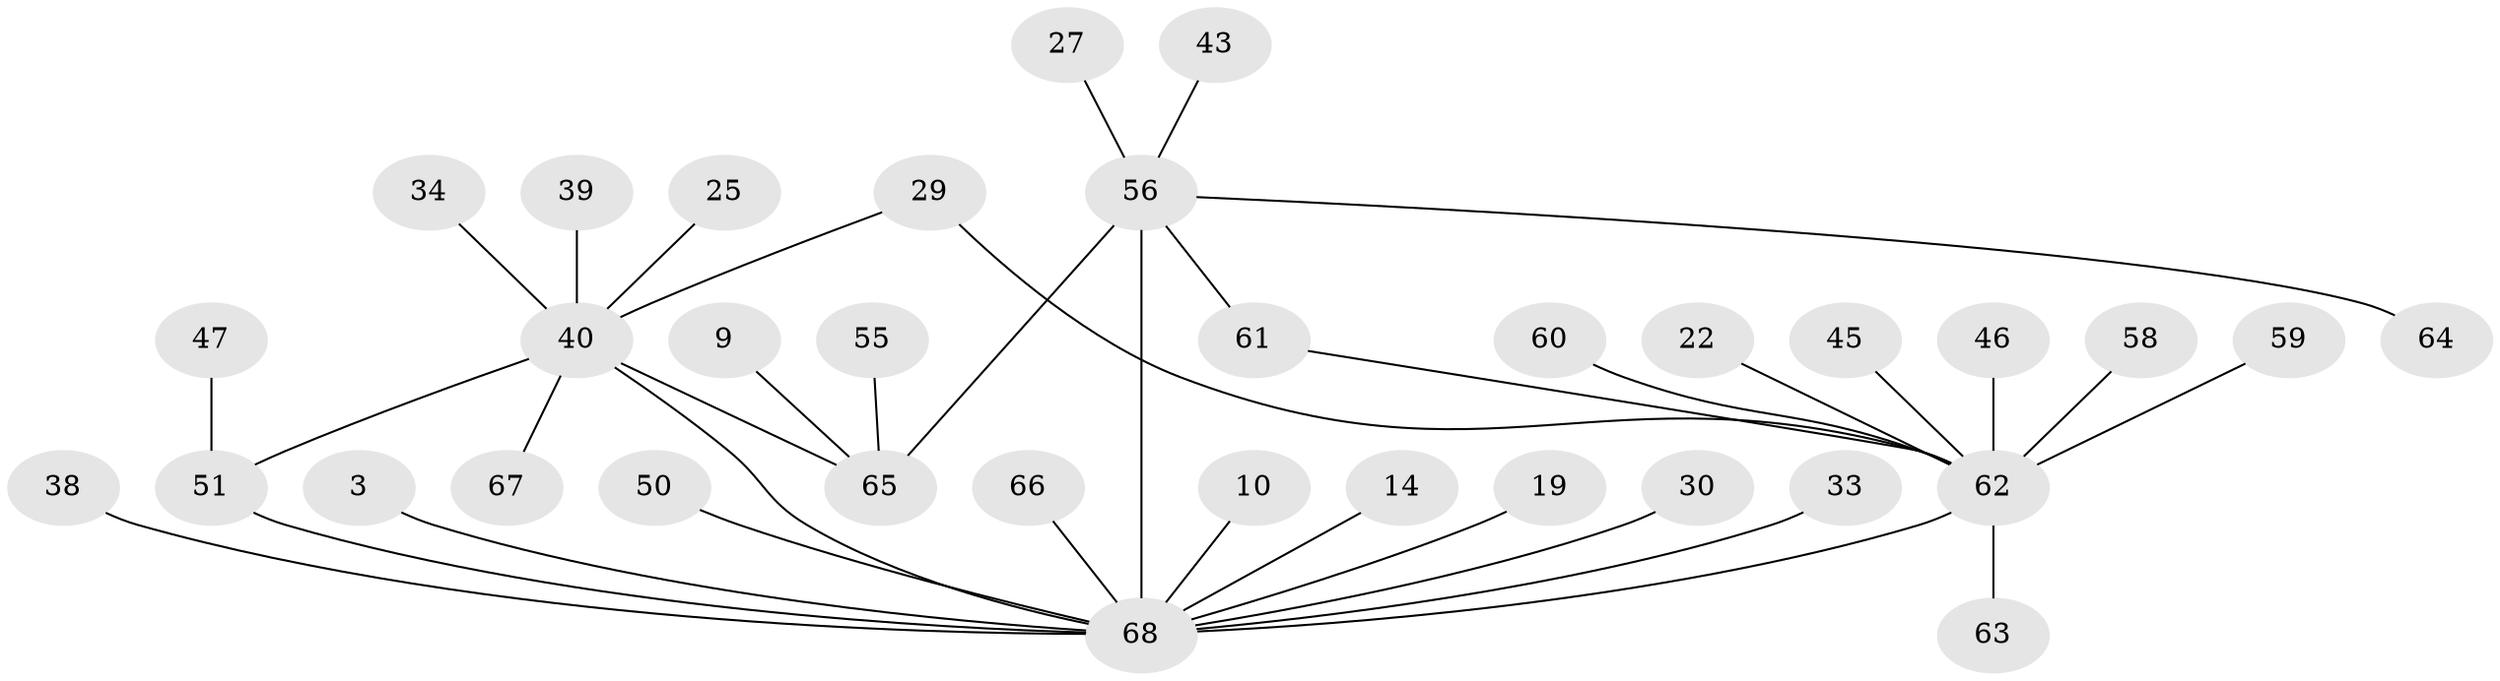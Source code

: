// original degree distribution, {18: 0.014705882352941176, 3: 0.08823529411764706, 1: 0.39705882352941174, 9: 0.029411764705882353, 5: 0.058823529411764705, 4: 0.10294117647058823, 2: 0.23529411764705882, 7: 0.04411764705882353, 6: 0.029411764705882353}
// Generated by graph-tools (version 1.1) at 2025/47/03/09/25 04:47:37]
// undirected, 34 vertices, 37 edges
graph export_dot {
graph [start="1"]
  node [color=gray90,style=filled];
  3;
  9;
  10;
  14;
  19;
  22;
  25;
  27;
  29;
  30;
  33;
  34 [super="+20"];
  38;
  39;
  40 [super="+31+23"];
  43;
  45;
  46;
  47;
  50;
  51 [super="+18+26+41"];
  55;
  56 [super="+53+36"];
  58;
  59;
  60;
  61 [super="+48"];
  62 [super="+42+13+57+44"];
  63 [super="+49"];
  64 [super="+54"];
  65 [super="+17"];
  66;
  67;
  68 [super="+2+4+28"];
  3 -- 68;
  9 -- 65;
  10 -- 68;
  14 -- 68;
  19 -- 68;
  22 -- 62;
  25 -- 40;
  27 -- 56;
  29 -- 62;
  29 -- 40;
  30 -- 68;
  33 -- 68;
  34 -- 40;
  38 -- 68;
  39 -- 40;
  40 -- 68 [weight=4];
  40 -- 67;
  40 -- 65 [weight=3];
  40 -- 51;
  43 -- 56;
  45 -- 62;
  46 -- 62;
  47 -- 51;
  50 -- 68;
  51 -- 68 [weight=2];
  55 -- 65;
  56 -- 61 [weight=5];
  56 -- 64;
  56 -- 68 [weight=9];
  56 -- 65 [weight=2];
  58 -- 62;
  59 -- 62;
  60 -- 62;
  61 -- 62 [weight=2];
  62 -- 68 [weight=4];
  62 -- 63 [weight=2];
  66 -- 68;
}
